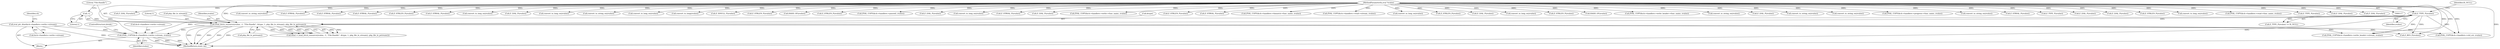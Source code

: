 digraph "0_php_124fb22a13fafa3648e4e15b4f207c7096d8155e@pointer" {
"1000543" [label="(Call,ZVAL_COPY(&ch->handlers->write->stream, zvalue))"];
"1000516" [label="(Call,zval_ptr_dtor(&ch->handlers->write->stream))"];
"1000404" [label="(Call,zend_fetch_resource(zvalue, -1, \"File-Handle\", &type, 1, php_file_le_stream(), php_file_le_pstream()))"];
"1000398" [label="(Call,Z_TYPE_P(zvalue))"];
"1000120" [label="(MethodParameterIn,zval *zvalue)"];
"1000406" [label="(Call,-1)"];
"1000561" [label="(ControlStructure,break;)"];
"1000982" [label="(Call,Z_LVAL_P(zvalue))"];
"1001748" [label="(Call,convert_to_string_ex(zvalue))"];
"1001764" [label="(Call,Z_STRVAL_P(zvalue))"];
"1001755" [label="(Call,Z_STRVAL_P(zvalue))"];
"1000322" [label="(Call,Z_STRVAL_P(zvalue))"];
"1000413" [label="(Call,php_file_le_pstream())"];
"1001752" [label="(Call,Z_STRLEN_P(zvalue))"];
"1000354" [label="(Call,Z_STRVAL_P(zvalue))"];
"1000230" [label="(Call,convert_to_long_ex(zvalue))"];
"1000277" [label="(Call,Z_LVAL_P(zvalue))"];
"1000411" [label="(Literal,1)"];
"1000544" [label="(Call,&ch->handlers->write->stream)"];
"1000517" [label="(Call,&ch->handlers->write->stream)"];
"1000970" [label="(Call,convert_to_long_ex(zvalue))"];
"1000552" [label="(Identifier,zvalue)"];
"1000516" [label="(Call,zval_ptr_dtor(&ch->handlers->write->stream))"];
"1000373" [label="(Call,convert_to_string_ex(zvalue))"];
"1000270" [label="(Call,convert_to_long_ex(zvalue))"];
"1000402" [label="(Call,what = zend_fetch_resource(zvalue, -1, \"File-Handle\", &type, 1, php_file_le_stream(), php_file_le_pstream()))"];
"1000399" [label="(Identifier,zvalue)"];
"1000130" [label="(Call,convert_to_long(zvalue))"];
"1000659" [label="(Call,ZVAL_COPY(&ch->handlers->write_header->stream, zvalue))"];
"1000335" [label="(Call,Z_ISNULL_P(zvalue))"];
"1000380" [label="(Call,Z_STRLEN_P(zvalue))"];
"1000868" [label="(Call,HASH_OF(zvalue))"];
"1000324" [label="(Call,Z_STRLEN_P(zvalue))"];
"1001710" [label="(Call,ZVAL_COPY(&ch->handlers->passwd, zvalue))"];
"1000266" [label="(Call,Z_LVAL_P(zvalue))"];
"1000543" [label="(Call,ZVAL_COPY(&ch->handlers->write->stream, zvalue))"];
"1000412" [label="(Call,php_file_le_stream())"];
"1000515" [label="(Block,)"];
"1000529" [label="(Identifier,ch)"];
"1001673" [label="(Call,convert_to_long_ex(zvalue))"];
"1000378" [label="(Call,Z_STRVAL_P(zvalue))"];
"1001684" [label="(Call,Z_LVAL_P(zvalue))"];
"1001651" [label="(Call,ZVAL_COPY(&ch->handlers->write->func_name, zvalue))"];
"1000356" [label="(Call,Z_STRLEN_P(zvalue))"];
"1000407" [label="(Literal,1)"];
"1000404" [label="(Call,zend_fetch_resource(zvalue, -1, \"File-Handle\", &type, 1, php_file_le_stream(), php_file_le_pstream()))"];
"1001458" [label="(Call,Z_STRVAL_P(zvalue))"];
"1000758" [label="(Call,Z_RES_P(zvalue))"];
"1001893" [label="(Call,ZVAL_COPY(&ch->handlers->fnmatch->func_name, zvalue))"];
"1000397" [label="(Call,Z_TYPE_P(zvalue) != IS_NULL)"];
"1000760" [label="(Call,ZVAL_COPY(&ch->handlers->read->stream, zvalue))"];
"1001594" [label="(Call,convert_to_long_ex(zvalue))"];
"1000369" [label="(Call,Z_STRLEN_P(zvalue))"];
"1000249" [label="(Call,Z_LVAL_P(zvalue))"];
"1000120" [label="(MethodParameterIn,zval *zvalue)"];
"1001688" [label="(Call,convert_to_long_ex(zvalue))"];
"1001766" [label="(Call,Z_STRLEN_P(zvalue))"];
"1001927" [label="(MethodReturn,static int)"];
"1000406" [label="(Call,-1)"];
"1001078" [label="(Call,HASH_OF(zvalue))"];
"1001032" [label="(Call,ZVAL_COPY(&ch->handlers->write_header->func_name, zvalue))"];
"1000408" [label="(Literal,\"File-Handle\")"];
"1000405" [label="(Identifier,zvalue)"];
"1000824" [label="(Call,ZVAL_COPY(&ch->handlers->std_err, zvalue))"];
"1000398" [label="(Call,Z_TYPE_P(zvalue))"];
"1000361" [label="(Call,convert_to_string_ex(zvalue))"];
"1000999" [label="(Call,Z_LVAL_P(zvalue))"];
"1001440" [label="(Call,convert_to_string_ex(zvalue))"];
"1000348" [label="(Call,convert_to_string_ex(zvalue))"];
"1001523" [label="(Call,ZVAL_COPY(&ch->handlers->progress->func_name, zvalue))"];
"1000316" [label="(Call,convert_to_string_ex(zvalue))"];
"1000367" [label="(Call,Z_STRVAL_P(zvalue))"];
"1001060" [label="(Call,Z_TYPE_P(zvalue))"];
"1001597" [label="(Call,Z_LVAL_P(zvalue))"];
"1001774" [label="(Call,Z_LVAL_P(zvalue))"];
"1001449" [label="(Call,Z_STRLEN_P(zvalue))"];
"1000409" [label="(Call,&type)"];
"1001770" [label="(Call,convert_to_long_ex(zvalue))"];
"1001573" [label="(Call,ZVAL_COPY(&ch->handlers->read->func_name, zvalue))"];
"1000400" [label="(Identifier,IS_NULL)"];
"1001056" [label="(Call,Z_TYPE_P(zvalue))"];
"1000134" [label="(Call,Z_LVAL_P(zvalue))"];
"1001698" [label="(Call,Z_LVAL_P(zvalue))"];
"1000543" -> "1000515"  [label="AST: "];
"1000543" -> "1000552"  [label="CFG: "];
"1000544" -> "1000543"  [label="AST: "];
"1000552" -> "1000543"  [label="AST: "];
"1000561" -> "1000543"  [label="CFG: "];
"1000543" -> "1001927"  [label="DDG: "];
"1000543" -> "1001927"  [label="DDG: "];
"1000543" -> "1001927"  [label="DDG: "];
"1000516" -> "1000543"  [label="DDG: "];
"1000404" -> "1000543"  [label="DDG: "];
"1000398" -> "1000543"  [label="DDG: "];
"1000120" -> "1000543"  [label="DDG: "];
"1000516" -> "1000515"  [label="AST: "];
"1000516" -> "1000517"  [label="CFG: "];
"1000517" -> "1000516"  [label="AST: "];
"1000529" -> "1000516"  [label="CFG: "];
"1000516" -> "1001927"  [label="DDG: "];
"1000404" -> "1000402"  [label="AST: "];
"1000404" -> "1000413"  [label="CFG: "];
"1000405" -> "1000404"  [label="AST: "];
"1000406" -> "1000404"  [label="AST: "];
"1000408" -> "1000404"  [label="AST: "];
"1000409" -> "1000404"  [label="AST: "];
"1000411" -> "1000404"  [label="AST: "];
"1000412" -> "1000404"  [label="AST: "];
"1000413" -> "1000404"  [label="AST: "];
"1000402" -> "1000404"  [label="CFG: "];
"1000404" -> "1001927"  [label="DDG: "];
"1000404" -> "1001927"  [label="DDG: "];
"1000404" -> "1001927"  [label="DDG: "];
"1000404" -> "1001927"  [label="DDG: "];
"1000404" -> "1001927"  [label="DDG: "];
"1000404" -> "1000402"  [label="DDG: "];
"1000404" -> "1000402"  [label="DDG: "];
"1000404" -> "1000402"  [label="DDG: "];
"1000404" -> "1000402"  [label="DDG: "];
"1000404" -> "1000402"  [label="DDG: "];
"1000404" -> "1000402"  [label="DDG: "];
"1000404" -> "1000402"  [label="DDG: "];
"1000398" -> "1000404"  [label="DDG: "];
"1000120" -> "1000404"  [label="DDG: "];
"1000406" -> "1000404"  [label="DDG: "];
"1000404" -> "1000659"  [label="DDG: "];
"1000404" -> "1000758"  [label="DDG: "];
"1000404" -> "1000824"  [label="DDG: "];
"1000398" -> "1000397"  [label="AST: "];
"1000398" -> "1000399"  [label="CFG: "];
"1000399" -> "1000398"  [label="AST: "];
"1000400" -> "1000398"  [label="CFG: "];
"1000398" -> "1001927"  [label="DDG: "];
"1000398" -> "1000397"  [label="DDG: "];
"1000120" -> "1000398"  [label="DDG: "];
"1000398" -> "1000659"  [label="DDG: "];
"1000398" -> "1000758"  [label="DDG: "];
"1000398" -> "1000824"  [label="DDG: "];
"1000120" -> "1000117"  [label="AST: "];
"1000120" -> "1001927"  [label="DDG: "];
"1000120" -> "1000130"  [label="DDG: "];
"1000120" -> "1000134"  [label="DDG: "];
"1000120" -> "1000230"  [label="DDG: "];
"1000120" -> "1000249"  [label="DDG: "];
"1000120" -> "1000266"  [label="DDG: "];
"1000120" -> "1000270"  [label="DDG: "];
"1000120" -> "1000277"  [label="DDG: "];
"1000120" -> "1000316"  [label="DDG: "];
"1000120" -> "1000322"  [label="DDG: "];
"1000120" -> "1000324"  [label="DDG: "];
"1000120" -> "1000335"  [label="DDG: "];
"1000120" -> "1000348"  [label="DDG: "];
"1000120" -> "1000354"  [label="DDG: "];
"1000120" -> "1000356"  [label="DDG: "];
"1000120" -> "1000361"  [label="DDG: "];
"1000120" -> "1000367"  [label="DDG: "];
"1000120" -> "1000369"  [label="DDG: "];
"1000120" -> "1000373"  [label="DDG: "];
"1000120" -> "1000378"  [label="DDG: "];
"1000120" -> "1000380"  [label="DDG: "];
"1000120" -> "1000659"  [label="DDG: "];
"1000120" -> "1000758"  [label="DDG: "];
"1000120" -> "1000760"  [label="DDG: "];
"1000120" -> "1000824"  [label="DDG: "];
"1000120" -> "1000868"  [label="DDG: "];
"1000120" -> "1000970"  [label="DDG: "];
"1000120" -> "1000982"  [label="DDG: "];
"1000120" -> "1000999"  [label="DDG: "];
"1000120" -> "1001032"  [label="DDG: "];
"1000120" -> "1001056"  [label="DDG: "];
"1000120" -> "1001060"  [label="DDG: "];
"1000120" -> "1001078"  [label="DDG: "];
"1000120" -> "1001440"  [label="DDG: "];
"1000120" -> "1001449"  [label="DDG: "];
"1000120" -> "1001458"  [label="DDG: "];
"1000120" -> "1001523"  [label="DDG: "];
"1000120" -> "1001573"  [label="DDG: "];
"1000120" -> "1001594"  [label="DDG: "];
"1000120" -> "1001597"  [label="DDG: "];
"1000120" -> "1001651"  [label="DDG: "];
"1000120" -> "1001673"  [label="DDG: "];
"1000120" -> "1001684"  [label="DDG: "];
"1000120" -> "1001688"  [label="DDG: "];
"1000120" -> "1001698"  [label="DDG: "];
"1000120" -> "1001710"  [label="DDG: "];
"1000120" -> "1001748"  [label="DDG: "];
"1000120" -> "1001752"  [label="DDG: "];
"1000120" -> "1001755"  [label="DDG: "];
"1000120" -> "1001764"  [label="DDG: "];
"1000120" -> "1001766"  [label="DDG: "];
"1000120" -> "1001770"  [label="DDG: "];
"1000120" -> "1001774"  [label="DDG: "];
"1000120" -> "1001893"  [label="DDG: "];
"1000406" -> "1000407"  [label="CFG: "];
"1000407" -> "1000406"  [label="AST: "];
"1000408" -> "1000406"  [label="CFG: "];
}

